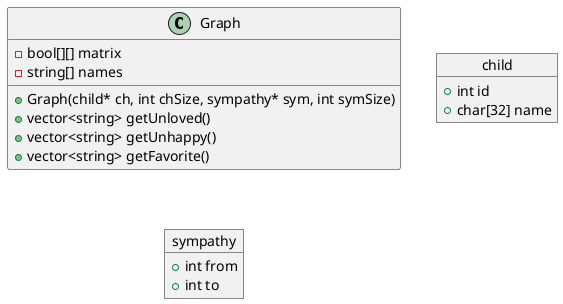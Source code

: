 @startuml

class Graph {
- bool[][] matrix
- string[] names
+ Graph(child* ch, int chSize, sympathy* sym, int symSize)
+ vector<string> getUnloved()
+ vector<string> getUnhappy()
+ vector<string> getFavorite()
}

object child{
+ int id
+ char[32] name
}

object sympathy{
+ int from
+ int to
}

@enduml